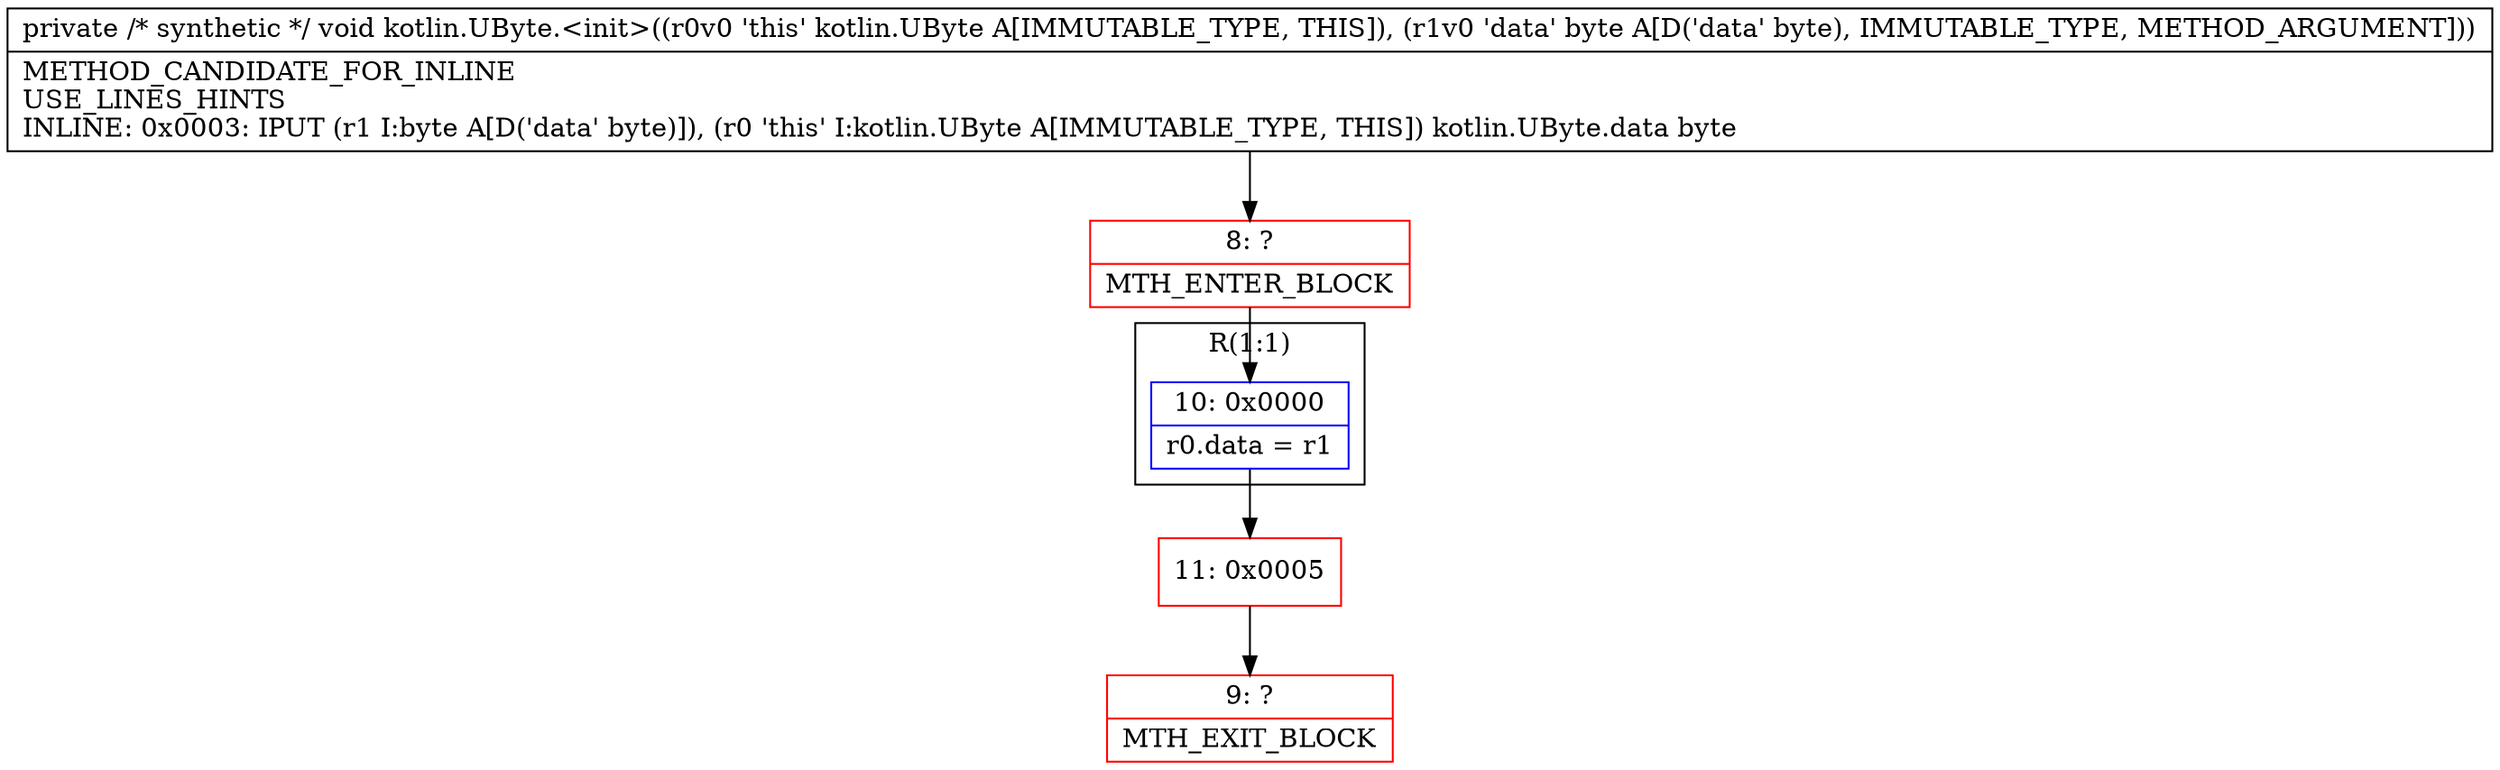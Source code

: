 digraph "CFG forkotlin.UByte.\<init\>(B)V" {
subgraph cluster_Region_1699407194 {
label = "R(1:1)";
node [shape=record,color=blue];
Node_10 [shape=record,label="{10\:\ 0x0000|r0.data = r1\l}"];
}
Node_8 [shape=record,color=red,label="{8\:\ ?|MTH_ENTER_BLOCK\l}"];
Node_11 [shape=record,color=red,label="{11\:\ 0x0005}"];
Node_9 [shape=record,color=red,label="{9\:\ ?|MTH_EXIT_BLOCK\l}"];
MethodNode[shape=record,label="{private \/* synthetic *\/ void kotlin.UByte.\<init\>((r0v0 'this' kotlin.UByte A[IMMUTABLE_TYPE, THIS]), (r1v0 'data' byte A[D('data' byte), IMMUTABLE_TYPE, METHOD_ARGUMENT]))  | METHOD_CANDIDATE_FOR_INLINE\lUSE_LINES_HINTS\lINLINE: 0x0003: IPUT  (r1 I:byte A[D('data' byte)]), (r0 'this' I:kotlin.UByte A[IMMUTABLE_TYPE, THIS]) kotlin.UByte.data byte\l}"];
MethodNode -> Node_8;Node_10 -> Node_11;
Node_8 -> Node_10;
Node_11 -> Node_9;
}

